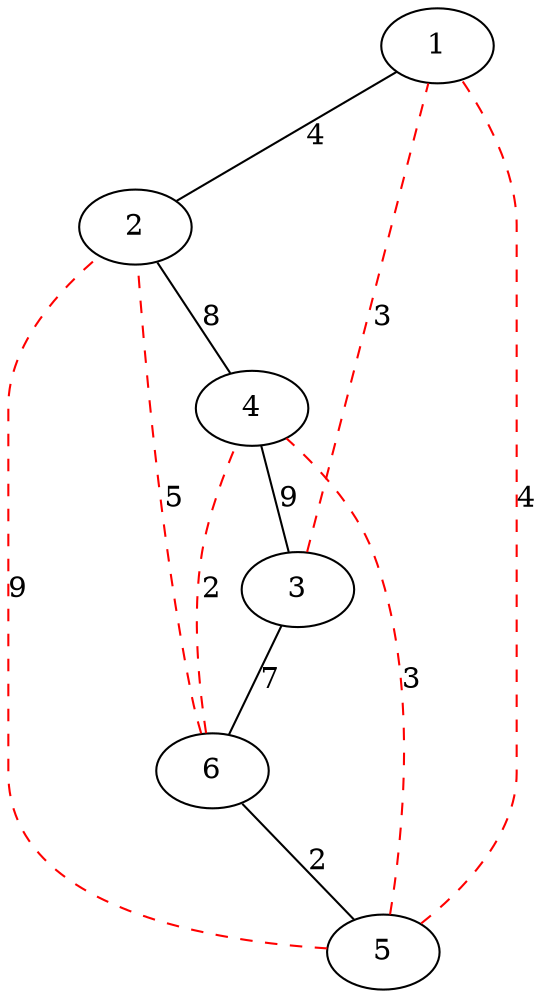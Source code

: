 graph G {
      1 -- 2 [label="4"];
      2 -- 4 [label="8"];
      4 -- 3 [label="9"];
      3 -- 1 [label="3" color="red" style = dashed];
      3 -- 6 [label="7"];
      6 -- 2 [label="5" color="red" style = dashed];
      6 -- 4 [label="2" color="red" style = dashed];
      6 -- 5 [label="2"];
      5 -- 1 [label="4" color="red" style = dashed];
      5 -- 2 [label="9" color="red" style = dashed];
      5 -- 4 [label="3" color="red" style = dashed];
}
